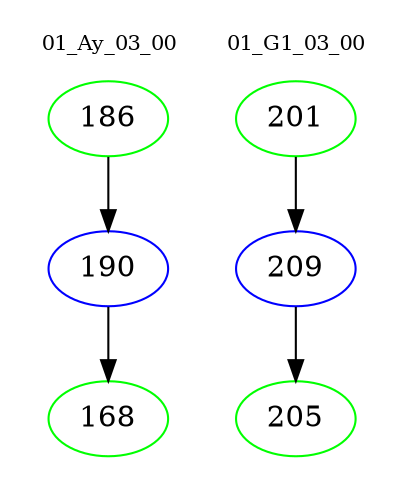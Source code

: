 digraph{
subgraph cluster_0 {
color = white
label = "01_Ay_03_00";
fontsize=10;
T0_186 [label="186", color="green"]
T0_186 -> T0_190 [color="black"]
T0_190 [label="190", color="blue"]
T0_190 -> T0_168 [color="black"]
T0_168 [label="168", color="green"]
}
subgraph cluster_1 {
color = white
label = "01_G1_03_00";
fontsize=10;
T1_201 [label="201", color="green"]
T1_201 -> T1_209 [color="black"]
T1_209 [label="209", color="blue"]
T1_209 -> T1_205 [color="black"]
T1_205 [label="205", color="green"]
}
}
